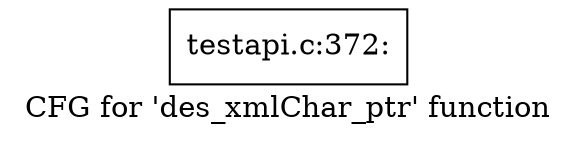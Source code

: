 digraph "CFG for 'des_xmlChar_ptr' function" {
	label="CFG for 'des_xmlChar_ptr' function";

	Node0x4140990 [shape=record,label="{testapi.c:372:}"];
}
